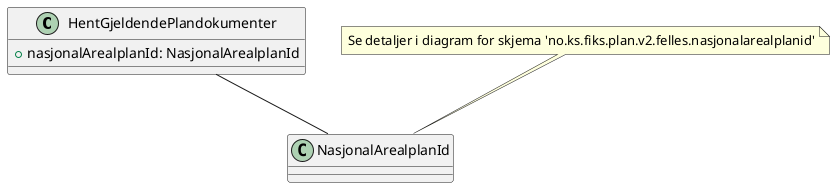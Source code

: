 @startuml

class HentGjeldendePlandokumenter {
    +nasjonalArealplanId: NasjonalArealplanId
}

HentGjeldendePlandokumenter -- NasjonalArealplanId

note top of NasjonalArealplanId : Se detaljer i diagram for skjema 'no.ks.fiks.plan.v2.felles.nasjonalarealplanid'

@enduml